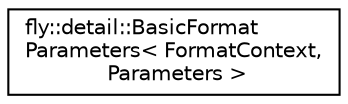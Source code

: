 digraph "Graphical Class Hierarchy"
{
 // LATEX_PDF_SIZE
  edge [fontname="Helvetica",fontsize="10",labelfontname="Helvetica",labelfontsize="10"];
  node [fontname="Helvetica",fontsize="10",shape=record];
  rankdir="LR";
  Node0 [label="fly::detail::BasicFormat\lParameters\< FormatContext,\l Parameters \>",height=0.2,width=0.4,color="black", fillcolor="white", style="filled",URL="$classfly_1_1detail_1_1_basic_format_parameters.html",tooltip=" "];
}
